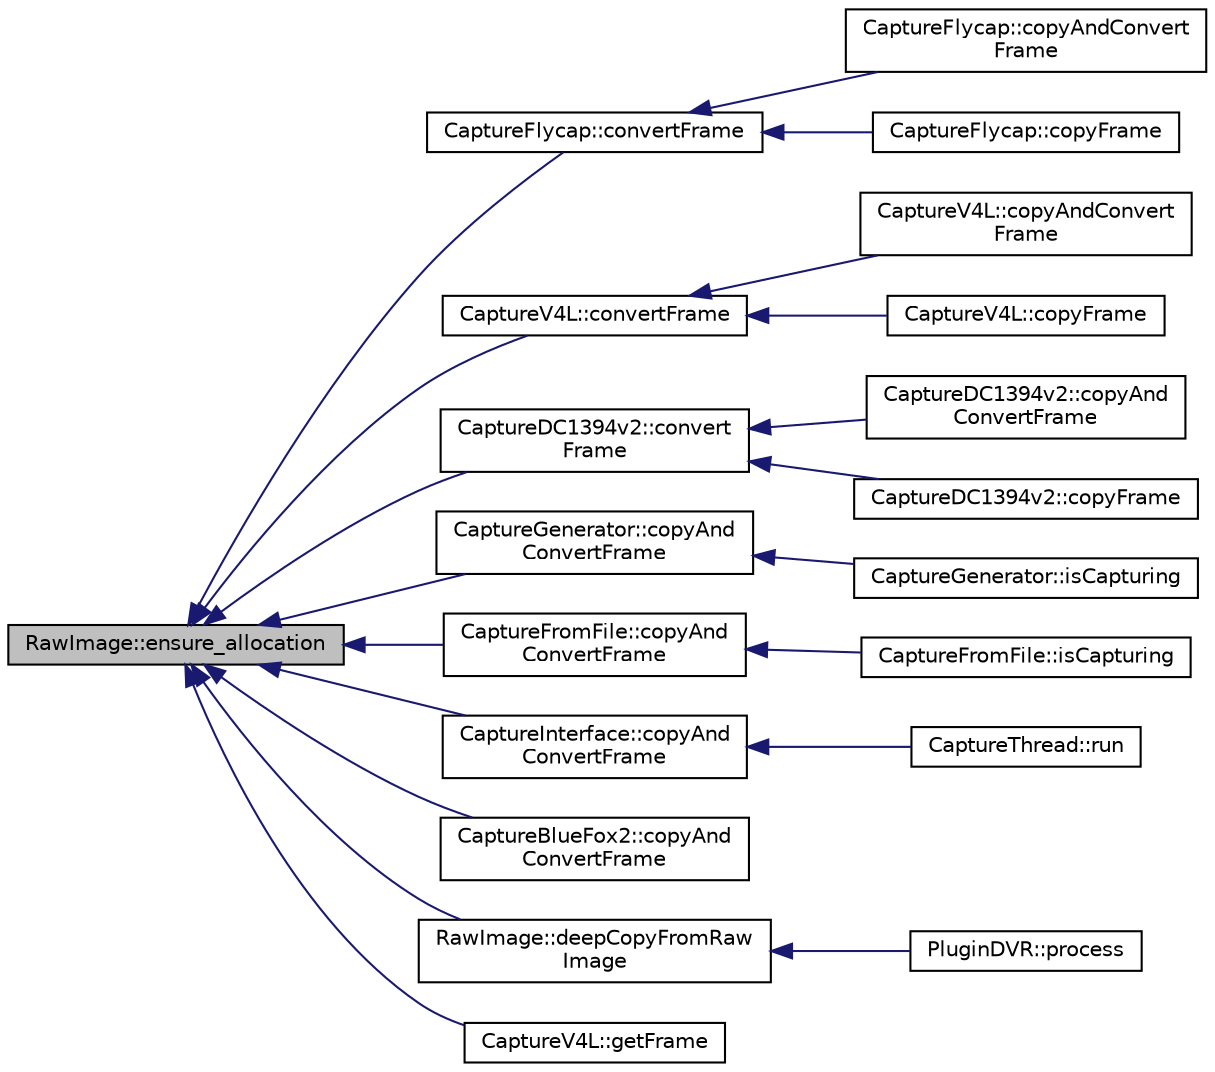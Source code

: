 digraph "RawImage::ensure_allocation"
{
 // INTERACTIVE_SVG=YES
  edge [fontname="Helvetica",fontsize="10",labelfontname="Helvetica",labelfontsize="10"];
  node [fontname="Helvetica",fontsize="10",shape=record];
  rankdir="LR";
  Node1 [label="RawImage::ensure_allocation",height=0.2,width=0.4,color="black", fillcolor="grey75", style="filled", fontcolor="black"];
  Node1 -> Node2 [dir="back",color="midnightblue",fontsize="10",style="solid",fontname="Helvetica"];
  Node2 [label="CaptureFlycap::convertFrame",height=0.2,width=0.4,color="black", fillcolor="white", style="filled",URL="$d0/de8/class_capture_flycap.html#a447f695e4cfe10867756674112d90ceb"];
  Node2 -> Node3 [dir="back",color="midnightblue",fontsize="10",style="solid",fontname="Helvetica"];
  Node3 [label="CaptureFlycap::copyAndConvert\lFrame",height=0.2,width=0.4,color="black", fillcolor="white", style="filled",URL="$d0/de8/class_capture_flycap.html#a4f19bdca9385ba3adb037e54da0ec82e"];
  Node2 -> Node4 [dir="back",color="midnightblue",fontsize="10",style="solid",fontname="Helvetica"];
  Node4 [label="CaptureFlycap::copyFrame",height=0.2,width=0.4,color="black", fillcolor="white", style="filled",URL="$d0/de8/class_capture_flycap.html#af50690941c0d37a56e3685e247c249fb"];
  Node1 -> Node5 [dir="back",color="midnightblue",fontsize="10",style="solid",fontname="Helvetica"];
  Node5 [label="CaptureV4L::convertFrame",height=0.2,width=0.4,color="black", fillcolor="white", style="filled",URL="$d8/d36/class_capture_v4_l.html#a26a16dec17d32c6148df6a232891c22e"];
  Node5 -> Node6 [dir="back",color="midnightblue",fontsize="10",style="solid",fontname="Helvetica"];
  Node6 [label="CaptureV4L::copyAndConvert\lFrame",height=0.2,width=0.4,color="black", fillcolor="white", style="filled",URL="$d8/d36/class_capture_v4_l.html#a6bbde1de0a82943957dec308a3e035ed"];
  Node5 -> Node7 [dir="back",color="midnightblue",fontsize="10",style="solid",fontname="Helvetica"];
  Node7 [label="CaptureV4L::copyFrame",height=0.2,width=0.4,color="black", fillcolor="white", style="filled",URL="$d8/d36/class_capture_v4_l.html#a4fd001c27c129a4c6b2f877df83d1117"];
  Node1 -> Node8 [dir="back",color="midnightblue",fontsize="10",style="solid",fontname="Helvetica"];
  Node8 [label="CaptureDC1394v2::convert\lFrame",height=0.2,width=0.4,color="black", fillcolor="white", style="filled",URL="$d9/db2/class_capture_d_c1394v2.html#ae974be28b937f4a38a3ef853b73e0b79"];
  Node8 -> Node9 [dir="back",color="midnightblue",fontsize="10",style="solid",fontname="Helvetica"];
  Node9 [label="CaptureDC1394v2::copyAnd\lConvertFrame",height=0.2,width=0.4,color="black", fillcolor="white", style="filled",URL="$d9/db2/class_capture_d_c1394v2.html#a4b042d3d26dcf23965c784b38598edae"];
  Node8 -> Node10 [dir="back",color="midnightblue",fontsize="10",style="solid",fontname="Helvetica"];
  Node10 [label="CaptureDC1394v2::copyFrame",height=0.2,width=0.4,color="black", fillcolor="white", style="filled",URL="$d9/db2/class_capture_d_c1394v2.html#abc4c7c48b7b0dca2737667e1cebd051e"];
  Node1 -> Node11 [dir="back",color="midnightblue",fontsize="10",style="solid",fontname="Helvetica"];
  Node11 [label="CaptureGenerator::copyAnd\lConvertFrame",height=0.2,width=0.4,color="black", fillcolor="white", style="filled",URL="$d8/d4a/class_capture_generator.html#a3d21588be0f7c41def195ee54e2eabac"];
  Node11 -> Node12 [dir="back",color="midnightblue",fontsize="10",style="solid",fontname="Helvetica"];
  Node12 [label="CaptureGenerator::isCapturing",height=0.2,width=0.4,color="black", fillcolor="white", style="filled",URL="$d8/d4a/class_capture_generator.html#add12e8bde9e8156b1de4a71647228937"];
  Node1 -> Node13 [dir="back",color="midnightblue",fontsize="10",style="solid",fontname="Helvetica"];
  Node13 [label="CaptureFromFile::copyAnd\lConvertFrame",height=0.2,width=0.4,color="black", fillcolor="white", style="filled",URL="$d7/d6f/class_capture_from_file.html#a4f4075bfd4bc4e999563ccd03ae7091b"];
  Node13 -> Node14 [dir="back",color="midnightblue",fontsize="10",style="solid",fontname="Helvetica"];
  Node14 [label="CaptureFromFile::isCapturing",height=0.2,width=0.4,color="black", fillcolor="white", style="filled",URL="$d7/d6f/class_capture_from_file.html#a412b2db19259e85e8ba5a46f30a923db"];
  Node1 -> Node15 [dir="back",color="midnightblue",fontsize="10",style="solid",fontname="Helvetica"];
  Node15 [label="CaptureInterface::copyAnd\lConvertFrame",height=0.2,width=0.4,color="black", fillcolor="white", style="filled",URL="$d2/d7b/class_capture_interface.html#ab86af96fe7e6d0e5010d4e70ba245b05"];
  Node15 -> Node16 [dir="back",color="midnightblue",fontsize="10",style="solid",fontname="Helvetica"];
  Node16 [label="CaptureThread::run",height=0.2,width=0.4,color="black", fillcolor="white", style="filled",URL="$d6/de9/class_capture_thread.html#ace6f66e410cac572d775a968841344d5"];
  Node1 -> Node17 [dir="back",color="midnightblue",fontsize="10",style="solid",fontname="Helvetica"];
  Node17 [label="CaptureBlueFox2::copyAnd\lConvertFrame",height=0.2,width=0.4,color="black", fillcolor="white", style="filled",URL="$d6/d65/class_capture_blue_fox2.html#a074bdc9d31aac82f9e0a257613b20699"];
  Node1 -> Node18 [dir="back",color="midnightblue",fontsize="10",style="solid",fontname="Helvetica"];
  Node18 [label="RawImage::deepCopyFromRaw\lImage",height=0.2,width=0.4,color="black", fillcolor="white", style="filled",URL="$d0/d14/class_raw_image.html#a3ea708e7b51aac97e46fe9d43c7b7dd7"];
  Node18 -> Node19 [dir="back",color="midnightblue",fontsize="10",style="solid",fontname="Helvetica"];
  Node19 [label="PluginDVR::process",height=0.2,width=0.4,color="black", fillcolor="white", style="filled",URL="$df/d79/class_plugin_d_v_r.html#abb58f33035d31e22b695648f00f00fc9"];
  Node1 -> Node20 [dir="back",color="midnightblue",fontsize="10",style="solid",fontname="Helvetica"];
  Node20 [label="CaptureV4L::getFrame",height=0.2,width=0.4,color="black", fillcolor="white", style="filled",URL="$d8/d36/class_capture_v4_l.html#a8566c77e05021f374bf5aed973b95670"];
}
